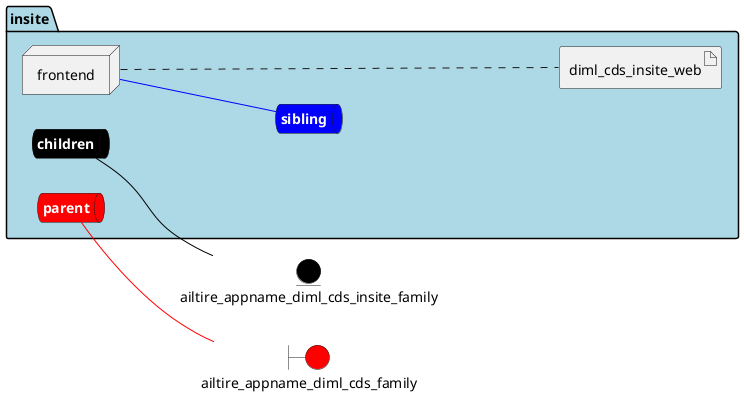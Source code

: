 @startuml

left to right direction


boundary ailtire_appname_diml_cds_family #red


entity ailtire_appname_diml_cds_insite_family #black




package "insite" #lightblue {
    queue childrennet #black [
            <b><color:white>children</color></b>
    ]
    
    childrennet -[#black]- ailtire_appname_diml_cds_insite_family
    
    queue siblingnet #blue [
            <b><color:white>sibling</color></b>
    ]
    
    queue parentnet #red [
            <b><color:white>parent</color></b>
    ]
    
    parentnet -[#red]- ailtire_appname_diml_cds_family
    

node "frontend" as frontendService


        artifact "diml_cds_insite_web" as diml_cds_insite_webimage
    
}

frontendService -[#blue]- siblingnet
frontendService .... diml_cds_insite_webimage


@enduml
